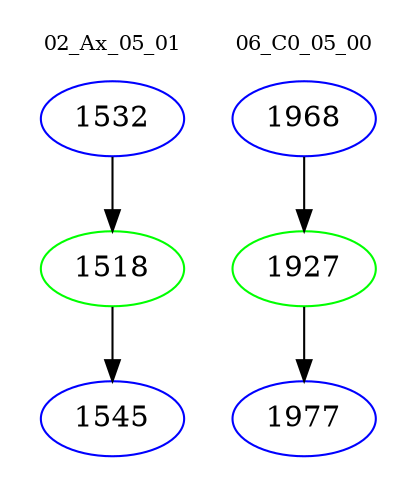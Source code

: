 digraph{
subgraph cluster_0 {
color = white
label = "02_Ax_05_01";
fontsize=10;
T0_1532 [label="1532", color="blue"]
T0_1532 -> T0_1518 [color="black"]
T0_1518 [label="1518", color="green"]
T0_1518 -> T0_1545 [color="black"]
T0_1545 [label="1545", color="blue"]
}
subgraph cluster_1 {
color = white
label = "06_C0_05_00";
fontsize=10;
T1_1968 [label="1968", color="blue"]
T1_1968 -> T1_1927 [color="black"]
T1_1927 [label="1927", color="green"]
T1_1927 -> T1_1977 [color="black"]
T1_1977 [label="1977", color="blue"]
}
}
